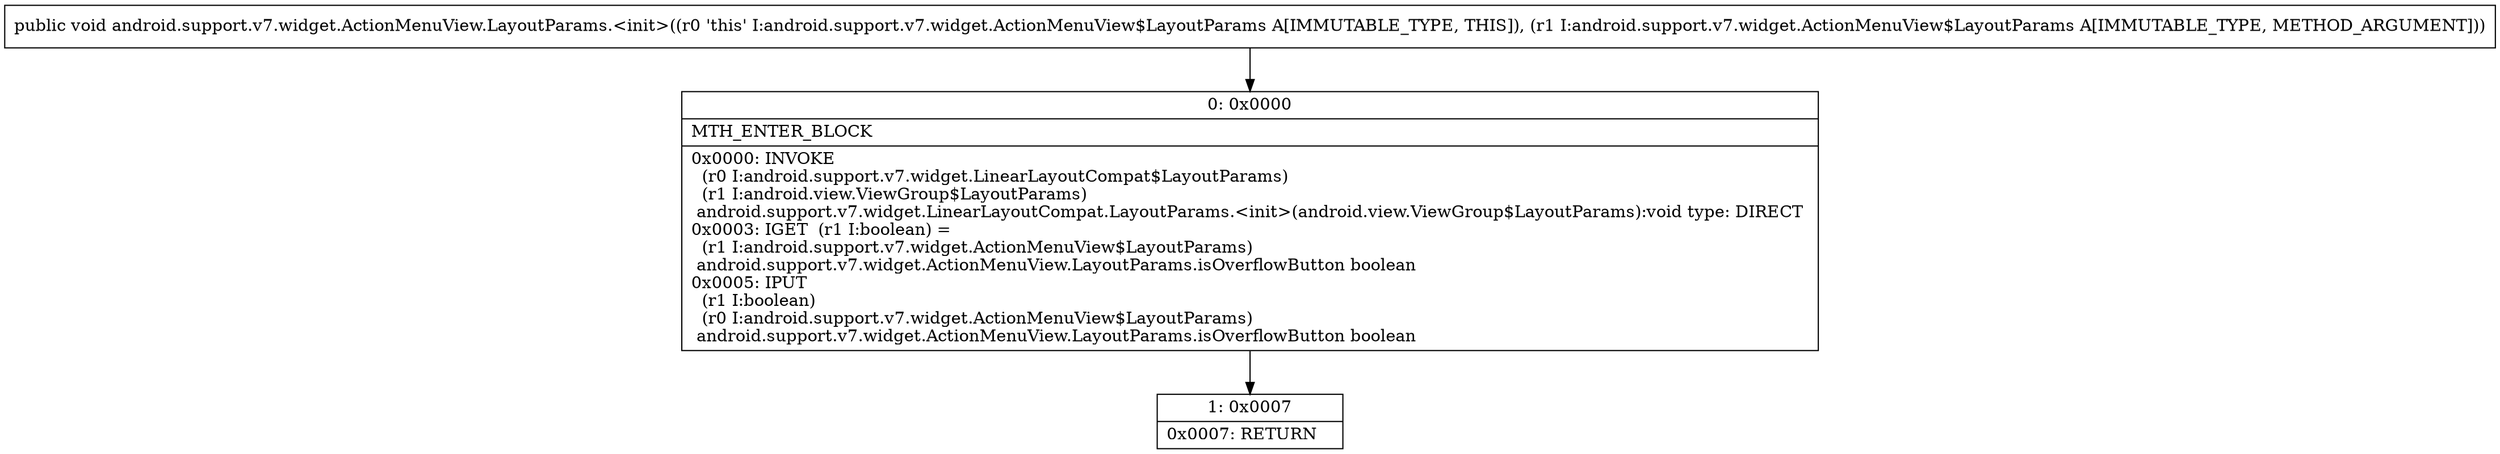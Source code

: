 digraph "CFG forandroid.support.v7.widget.ActionMenuView.LayoutParams.\<init\>(Landroid\/support\/v7\/widget\/ActionMenuView$LayoutParams;)V" {
Node_0 [shape=record,label="{0\:\ 0x0000|MTH_ENTER_BLOCK\l|0x0000: INVOKE  \l  (r0 I:android.support.v7.widget.LinearLayoutCompat$LayoutParams)\l  (r1 I:android.view.ViewGroup$LayoutParams)\l android.support.v7.widget.LinearLayoutCompat.LayoutParams.\<init\>(android.view.ViewGroup$LayoutParams):void type: DIRECT \l0x0003: IGET  (r1 I:boolean) = \l  (r1 I:android.support.v7.widget.ActionMenuView$LayoutParams)\l android.support.v7.widget.ActionMenuView.LayoutParams.isOverflowButton boolean \l0x0005: IPUT  \l  (r1 I:boolean)\l  (r0 I:android.support.v7.widget.ActionMenuView$LayoutParams)\l android.support.v7.widget.ActionMenuView.LayoutParams.isOverflowButton boolean \l}"];
Node_1 [shape=record,label="{1\:\ 0x0007|0x0007: RETURN   \l}"];
MethodNode[shape=record,label="{public void android.support.v7.widget.ActionMenuView.LayoutParams.\<init\>((r0 'this' I:android.support.v7.widget.ActionMenuView$LayoutParams A[IMMUTABLE_TYPE, THIS]), (r1 I:android.support.v7.widget.ActionMenuView$LayoutParams A[IMMUTABLE_TYPE, METHOD_ARGUMENT])) }"];
MethodNode -> Node_0;
Node_0 -> Node_1;
}

